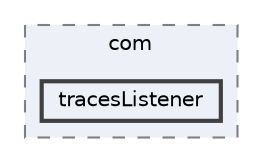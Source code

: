 digraph "C:/Dev/ezRPC/LogReporter/LogReporterTool/com/tracesListener"
{
 // LATEX_PDF_SIZE
  bgcolor="transparent";
  edge [fontname=Helvetica,fontsize=10,labelfontname=Helvetica,labelfontsize=10];
  node [fontname=Helvetica,fontsize=10,shape=box,height=0.2,width=0.4];
  compound=true
  subgraph clusterdir_47ca9ee472f49efaf9a614bddc300198 {
    graph [ bgcolor="#edf0f7", pencolor="grey50", label="com", fontname=Helvetica,fontsize=10 style="filled,dashed", URL="dir_47ca9ee472f49efaf9a614bddc300198.html",tooltip=""]
  dir_a33703c6508ccc91bc83381bfad93ed0 [label="tracesListener", fillcolor="#edf0f7", color="grey25", style="filled,bold", URL="dir_a33703c6508ccc91bc83381bfad93ed0.html",tooltip=""];
  }
}
